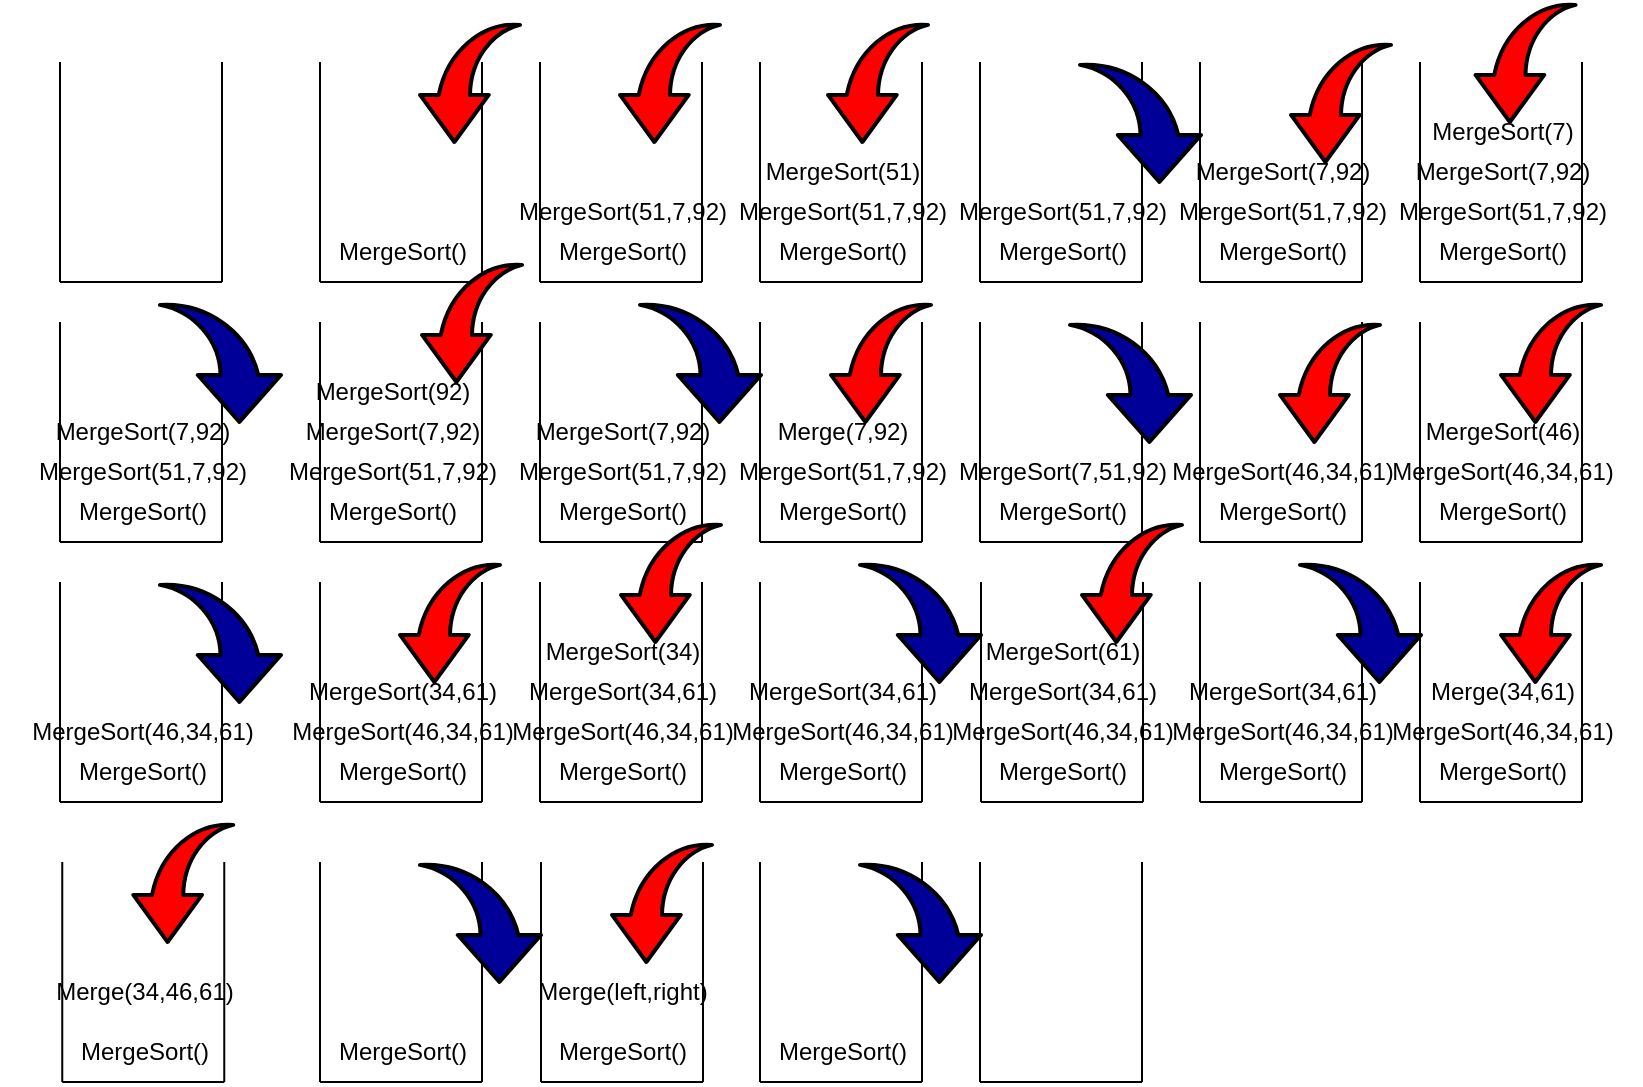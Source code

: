 <mxfile version="24.4.13" type="github">
  <diagram id="C5RBs43oDa-KdzZeNtuy" name="Page-1">
    <mxGraphModel dx="1434" dy="1943" grid="1" gridSize="10" guides="1" tooltips="1" connect="1" arrows="1" fold="1" page="1" pageScale="1" pageWidth="827" pageHeight="1169" math="0" shadow="0">
      <root>
        <mxCell id="WIyWlLk6GJQsqaUBKTNV-0" />
        <mxCell id="WIyWlLk6GJQsqaUBKTNV-1" parent="WIyWlLk6GJQsqaUBKTNV-0" />
        <mxCell id="-o-IGiSgZagX5sfLe_NG-109" value="" style="group;rotation=0;movable=1;resizable=1;rotatable=1;deletable=1;editable=1;locked=0;connectable=1;" vertex="1" connectable="0" parent="WIyWlLk6GJQsqaUBKTNV-1">
          <mxGeometry x="30" y="30" width="81" height="110" as="geometry" />
        </mxCell>
        <mxCell id="-o-IGiSgZagX5sfLe_NG-110" value="" style="endArrow=none;html=1;rounded=0;movable=1;resizable=1;rotatable=1;deletable=1;editable=1;locked=0;connectable=1;" edge="1" parent="-o-IGiSgZagX5sfLe_NG-109">
          <mxGeometry width="50" height="50" relative="1" as="geometry">
            <mxPoint y="110" as="sourcePoint" />
            <mxPoint x="81" y="110" as="targetPoint" />
          </mxGeometry>
        </mxCell>
        <mxCell id="-o-IGiSgZagX5sfLe_NG-111" value="" style="endArrow=none;html=1;rounded=0;movable=1;resizable=1;rotatable=1;deletable=1;editable=1;locked=0;connectable=1;" edge="1" parent="-o-IGiSgZagX5sfLe_NG-109">
          <mxGeometry width="50" height="50" relative="1" as="geometry">
            <mxPoint y="110" as="sourcePoint" />
            <mxPoint as="targetPoint" />
          </mxGeometry>
        </mxCell>
        <mxCell id="-o-IGiSgZagX5sfLe_NG-112" value="" style="endArrow=none;html=1;rounded=0;movable=1;resizable=1;rotatable=1;deletable=1;editable=1;locked=0;connectable=1;" edge="1" parent="-o-IGiSgZagX5sfLe_NG-109">
          <mxGeometry width="50" height="50" relative="1" as="geometry">
            <mxPoint x="81" y="110" as="sourcePoint" />
            <mxPoint x="81" as="targetPoint" />
          </mxGeometry>
        </mxCell>
        <mxCell id="-o-IGiSgZagX5sfLe_NG-114" value="" style="group;rotation=0;movable=1;resizable=1;rotatable=1;deletable=1;editable=1;locked=0;connectable=1;" vertex="1" connectable="0" parent="WIyWlLk6GJQsqaUBKTNV-1">
          <mxGeometry x="160" y="30" width="100" height="110" as="geometry" />
        </mxCell>
        <mxCell id="-o-IGiSgZagX5sfLe_NG-115" value="" style="endArrow=none;html=1;rounded=0;movable=1;resizable=1;rotatable=1;deletable=1;editable=1;locked=0;connectable=1;" edge="1" parent="-o-IGiSgZagX5sfLe_NG-114">
          <mxGeometry width="50" height="50" relative="1" as="geometry">
            <mxPoint y="110" as="sourcePoint" />
            <mxPoint x="81" y="110" as="targetPoint" />
          </mxGeometry>
        </mxCell>
        <mxCell id="-o-IGiSgZagX5sfLe_NG-116" value="" style="endArrow=none;html=1;rounded=0;movable=1;resizable=1;rotatable=1;deletable=1;editable=1;locked=0;connectable=1;" edge="1" parent="-o-IGiSgZagX5sfLe_NG-114">
          <mxGeometry width="50" height="50" relative="1" as="geometry">
            <mxPoint y="110" as="sourcePoint" />
            <mxPoint as="targetPoint" />
          </mxGeometry>
        </mxCell>
        <mxCell id="-o-IGiSgZagX5sfLe_NG-117" value="" style="endArrow=none;html=1;rounded=0;movable=1;resizable=1;rotatable=1;deletable=1;editable=1;locked=0;connectable=1;" edge="1" parent="-o-IGiSgZagX5sfLe_NG-114">
          <mxGeometry width="50" height="50" relative="1" as="geometry">
            <mxPoint x="81" y="110" as="sourcePoint" />
            <mxPoint x="81" as="targetPoint" />
          </mxGeometry>
        </mxCell>
        <mxCell id="-o-IGiSgZagX5sfLe_NG-118" value="MergeSort()" style="text;html=1;align=center;verticalAlign=middle;resizable=0;points=[];autosize=1;strokeColor=none;fillColor=none;" vertex="1" parent="-o-IGiSgZagX5sfLe_NG-114">
          <mxGeometry x="-4.5" y="80" width="90" height="30" as="geometry" />
        </mxCell>
        <mxCell id="-o-IGiSgZagX5sfLe_NG-308" value="" style="shape=mxgraph.arrows.jump-in_arrow_2;html=1;verticalLabelPosition=bottom;verticalAlign=top;strokeWidth=2;strokeColor=#000000;fillColor=#FF0000;" vertex="1" parent="-o-IGiSgZagX5sfLe_NG-114">
          <mxGeometry x="50" y="-20" width="50" height="60" as="geometry" />
        </mxCell>
        <mxCell id="-o-IGiSgZagX5sfLe_NG-119" value="" style="group;rotation=0;movable=1;resizable=1;rotatable=1;deletable=1;editable=1;locked=0;connectable=1;" vertex="1" connectable="0" parent="WIyWlLk6GJQsqaUBKTNV-1">
          <mxGeometry x="270" y="30" width="105.5" height="110" as="geometry" />
        </mxCell>
        <mxCell id="-o-IGiSgZagX5sfLe_NG-120" value="" style="endArrow=none;html=1;rounded=0;movable=1;resizable=1;rotatable=1;deletable=1;editable=1;locked=0;connectable=1;" edge="1" parent="-o-IGiSgZagX5sfLe_NG-119">
          <mxGeometry width="50" height="50" relative="1" as="geometry">
            <mxPoint y="110" as="sourcePoint" />
            <mxPoint x="81" y="110" as="targetPoint" />
          </mxGeometry>
        </mxCell>
        <mxCell id="-o-IGiSgZagX5sfLe_NG-121" value="" style="endArrow=none;html=1;rounded=0;movable=1;resizable=1;rotatable=1;deletable=1;editable=1;locked=0;connectable=1;" edge="1" parent="-o-IGiSgZagX5sfLe_NG-119">
          <mxGeometry width="50" height="50" relative="1" as="geometry">
            <mxPoint y="110" as="sourcePoint" />
            <mxPoint as="targetPoint" />
          </mxGeometry>
        </mxCell>
        <mxCell id="-o-IGiSgZagX5sfLe_NG-122" value="" style="endArrow=none;html=1;rounded=0;movable=1;resizable=1;rotatable=1;deletable=1;editable=1;locked=0;connectable=1;" edge="1" parent="-o-IGiSgZagX5sfLe_NG-119">
          <mxGeometry width="50" height="50" relative="1" as="geometry">
            <mxPoint x="81" y="110" as="sourcePoint" />
            <mxPoint x="81" as="targetPoint" />
          </mxGeometry>
        </mxCell>
        <mxCell id="-o-IGiSgZagX5sfLe_NG-123" value="MergeSort()" style="text;html=1;align=center;verticalAlign=middle;resizable=0;points=[];autosize=1;strokeColor=none;fillColor=none;" vertex="1" parent="-o-IGiSgZagX5sfLe_NG-119">
          <mxGeometry x="-4.5" y="80" width="90" height="30" as="geometry" />
        </mxCell>
        <mxCell id="-o-IGiSgZagX5sfLe_NG-124" value="MergeSort(51,7,92)" style="text;html=1;align=center;verticalAlign=middle;resizable=0;points=[];autosize=1;strokeColor=none;fillColor=none;" vertex="1" parent="-o-IGiSgZagX5sfLe_NG-119">
          <mxGeometry x="-24.5" y="60" width="130" height="30" as="geometry" />
        </mxCell>
        <mxCell id="-o-IGiSgZagX5sfLe_NG-309" value="" style="shape=mxgraph.arrows.jump-in_arrow_2;html=1;verticalLabelPosition=bottom;verticalAlign=top;strokeWidth=2;strokeColor=#000000;fillColor=#FF0000;" vertex="1" parent="-o-IGiSgZagX5sfLe_NG-119">
          <mxGeometry x="40" y="-20" width="50" height="60" as="geometry" />
        </mxCell>
        <mxCell id="-o-IGiSgZagX5sfLe_NG-126" value="" style="group;rotation=0;movable=1;resizable=1;rotatable=1;deletable=1;editable=1;locked=0;connectable=1;" vertex="1" connectable="0" parent="WIyWlLk6GJQsqaUBKTNV-1">
          <mxGeometry x="380" y="30" width="105.5" height="110" as="geometry" />
        </mxCell>
        <mxCell id="-o-IGiSgZagX5sfLe_NG-127" value="" style="endArrow=none;html=1;rounded=0;movable=1;resizable=1;rotatable=1;deletable=1;editable=1;locked=0;connectable=1;" edge="1" parent="-o-IGiSgZagX5sfLe_NG-126">
          <mxGeometry width="50" height="50" relative="1" as="geometry">
            <mxPoint y="110" as="sourcePoint" />
            <mxPoint x="81" y="110" as="targetPoint" />
          </mxGeometry>
        </mxCell>
        <mxCell id="-o-IGiSgZagX5sfLe_NG-128" value="" style="endArrow=none;html=1;rounded=0;movable=1;resizable=1;rotatable=1;deletable=1;editable=1;locked=0;connectable=1;" edge="1" parent="-o-IGiSgZagX5sfLe_NG-126">
          <mxGeometry width="50" height="50" relative="1" as="geometry">
            <mxPoint y="110" as="sourcePoint" />
            <mxPoint as="targetPoint" />
          </mxGeometry>
        </mxCell>
        <mxCell id="-o-IGiSgZagX5sfLe_NG-129" value="" style="endArrow=none;html=1;rounded=0;movable=1;resizable=1;rotatable=1;deletable=1;editable=1;locked=0;connectable=1;" edge="1" parent="-o-IGiSgZagX5sfLe_NG-126">
          <mxGeometry width="50" height="50" relative="1" as="geometry">
            <mxPoint x="81" y="110" as="sourcePoint" />
            <mxPoint x="81" as="targetPoint" />
          </mxGeometry>
        </mxCell>
        <mxCell id="-o-IGiSgZagX5sfLe_NG-130" value="MergeSort()" style="text;html=1;align=center;verticalAlign=middle;resizable=0;points=[];autosize=1;strokeColor=none;fillColor=none;" vertex="1" parent="-o-IGiSgZagX5sfLe_NG-126">
          <mxGeometry x="-4.5" y="80" width="90" height="30" as="geometry" />
        </mxCell>
        <mxCell id="-o-IGiSgZagX5sfLe_NG-131" value="MergeSort(51,7,92)" style="text;html=1;align=center;verticalAlign=middle;resizable=0;points=[];autosize=1;strokeColor=none;fillColor=none;" vertex="1" parent="-o-IGiSgZagX5sfLe_NG-126">
          <mxGeometry x="-24.5" y="60" width="130" height="30" as="geometry" />
        </mxCell>
        <mxCell id="-o-IGiSgZagX5sfLe_NG-132" value="MergeSort(51)" style="text;html=1;align=center;verticalAlign=middle;resizable=0;points=[];autosize=1;strokeColor=none;fillColor=none;" vertex="1" parent="-o-IGiSgZagX5sfLe_NG-126">
          <mxGeometry x="-9.5" y="40" width="100" height="30" as="geometry" />
        </mxCell>
        <mxCell id="-o-IGiSgZagX5sfLe_NG-310" value="" style="shape=mxgraph.arrows.jump-in_arrow_2;html=1;verticalLabelPosition=bottom;verticalAlign=top;strokeWidth=2;strokeColor=#000000;fillColor=#FF0000;" vertex="1" parent="-o-IGiSgZagX5sfLe_NG-126">
          <mxGeometry x="34" y="-20" width="50" height="60" as="geometry" />
        </mxCell>
        <mxCell id="-o-IGiSgZagX5sfLe_NG-134" value="" style="group;rotation=0;movable=1;resizable=1;rotatable=1;deletable=1;editable=1;locked=0;connectable=1;" vertex="1" connectable="0" parent="WIyWlLk6GJQsqaUBKTNV-1">
          <mxGeometry x="490" y="30" width="110.5" height="110" as="geometry" />
        </mxCell>
        <mxCell id="-o-IGiSgZagX5sfLe_NG-135" value="" style="endArrow=none;html=1;rounded=0;movable=1;resizable=1;rotatable=1;deletable=1;editable=1;locked=0;connectable=1;" edge="1" parent="-o-IGiSgZagX5sfLe_NG-134">
          <mxGeometry width="50" height="50" relative="1" as="geometry">
            <mxPoint y="110" as="sourcePoint" />
            <mxPoint x="81" y="110" as="targetPoint" />
          </mxGeometry>
        </mxCell>
        <mxCell id="-o-IGiSgZagX5sfLe_NG-136" value="" style="endArrow=none;html=1;rounded=0;movable=1;resizable=1;rotatable=1;deletable=1;editable=1;locked=0;connectable=1;" edge="1" parent="-o-IGiSgZagX5sfLe_NG-134">
          <mxGeometry width="50" height="50" relative="1" as="geometry">
            <mxPoint y="110" as="sourcePoint" />
            <mxPoint as="targetPoint" />
          </mxGeometry>
        </mxCell>
        <mxCell id="-o-IGiSgZagX5sfLe_NG-137" value="" style="endArrow=none;html=1;rounded=0;movable=1;resizable=1;rotatable=1;deletable=1;editable=1;locked=0;connectable=1;" edge="1" parent="-o-IGiSgZagX5sfLe_NG-134">
          <mxGeometry width="50" height="50" relative="1" as="geometry">
            <mxPoint x="81" y="110" as="sourcePoint" />
            <mxPoint x="81" as="targetPoint" />
          </mxGeometry>
        </mxCell>
        <mxCell id="-o-IGiSgZagX5sfLe_NG-138" value="MergeSort()" style="text;html=1;align=center;verticalAlign=middle;resizable=0;points=[];autosize=1;strokeColor=none;fillColor=none;" vertex="1" parent="-o-IGiSgZagX5sfLe_NG-134">
          <mxGeometry x="-4.5" y="80" width="90" height="30" as="geometry" />
        </mxCell>
        <mxCell id="-o-IGiSgZagX5sfLe_NG-139" value="MergeSort(51,7,92)" style="text;html=1;align=center;verticalAlign=middle;resizable=0;points=[];autosize=1;strokeColor=none;fillColor=none;" vertex="1" parent="-o-IGiSgZagX5sfLe_NG-134">
          <mxGeometry x="-24.5" y="60" width="130" height="30" as="geometry" />
        </mxCell>
        <mxCell id="-o-IGiSgZagX5sfLe_NG-306" value="" style="shape=mxgraph.arrows.jump-in_arrow_1;html=1;verticalLabelPosition=bottom;verticalAlign=top;strokeWidth=2;strokeColor=#000000;fillColor=#000099;" vertex="1" parent="-o-IGiSgZagX5sfLe_NG-134">
          <mxGeometry x="50" width="60.5" height="60" as="geometry" />
        </mxCell>
        <mxCell id="-o-IGiSgZagX5sfLe_NG-140" value="" style="group;rotation=0;movable=1;resizable=1;rotatable=1;deletable=1;editable=1;locked=0;connectable=1;" vertex="1" connectable="0" parent="WIyWlLk6GJQsqaUBKTNV-1">
          <mxGeometry x="600" y="30" width="105.5" height="110" as="geometry" />
        </mxCell>
        <mxCell id="-o-IGiSgZagX5sfLe_NG-141" value="" style="endArrow=none;html=1;rounded=0;movable=1;resizable=1;rotatable=1;deletable=1;editable=1;locked=0;connectable=1;" edge="1" parent="-o-IGiSgZagX5sfLe_NG-140">
          <mxGeometry width="50" height="50" relative="1" as="geometry">
            <mxPoint y="110" as="sourcePoint" />
            <mxPoint x="81" y="110" as="targetPoint" />
          </mxGeometry>
        </mxCell>
        <mxCell id="-o-IGiSgZagX5sfLe_NG-142" value="" style="endArrow=none;html=1;rounded=0;movable=1;resizable=1;rotatable=1;deletable=1;editable=1;locked=0;connectable=1;" edge="1" parent="-o-IGiSgZagX5sfLe_NG-140">
          <mxGeometry width="50" height="50" relative="1" as="geometry">
            <mxPoint y="110" as="sourcePoint" />
            <mxPoint as="targetPoint" />
          </mxGeometry>
        </mxCell>
        <mxCell id="-o-IGiSgZagX5sfLe_NG-143" value="" style="endArrow=none;html=1;rounded=0;movable=1;resizable=1;rotatable=1;deletable=1;editable=1;locked=0;connectable=1;" edge="1" parent="-o-IGiSgZagX5sfLe_NG-140">
          <mxGeometry width="50" height="50" relative="1" as="geometry">
            <mxPoint x="81" y="110" as="sourcePoint" />
            <mxPoint x="81" as="targetPoint" />
          </mxGeometry>
        </mxCell>
        <mxCell id="-o-IGiSgZagX5sfLe_NG-148" value="MergeSort()" style="text;html=1;align=center;verticalAlign=middle;resizable=0;points=[];autosize=1;strokeColor=none;fillColor=none;" vertex="1" parent="-o-IGiSgZagX5sfLe_NG-140">
          <mxGeometry x="-4.5" y="80" width="90" height="30" as="geometry" />
        </mxCell>
        <mxCell id="-o-IGiSgZagX5sfLe_NG-149" value="MergeSort(51,7,92)" style="text;html=1;align=center;verticalAlign=middle;resizable=0;points=[];autosize=1;strokeColor=none;fillColor=none;" vertex="1" parent="-o-IGiSgZagX5sfLe_NG-140">
          <mxGeometry x="-24.5" y="60" width="130" height="30" as="geometry" />
        </mxCell>
        <mxCell id="-o-IGiSgZagX5sfLe_NG-150" value="MergeSort(7,92)" style="text;html=1;align=center;verticalAlign=middle;resizable=0;points=[];autosize=1;strokeColor=none;fillColor=none;" vertex="1" parent="-o-IGiSgZagX5sfLe_NG-140">
          <mxGeometry x="-14.5" y="40" width="110" height="30" as="geometry" />
        </mxCell>
        <mxCell id="-o-IGiSgZagX5sfLe_NG-311" value="" style="shape=mxgraph.arrows.jump-in_arrow_2;html=1;verticalLabelPosition=bottom;verticalAlign=top;strokeWidth=2;strokeColor=#000000;fillColor=#FF0000;" vertex="1" parent="-o-IGiSgZagX5sfLe_NG-140">
          <mxGeometry x="45.5" y="-10" width="50" height="60" as="geometry" />
        </mxCell>
        <mxCell id="-o-IGiSgZagX5sfLe_NG-151" value="" style="group;rotation=0;movable=1;resizable=1;rotatable=1;deletable=1;editable=1;locked=0;connectable=1;" vertex="1" connectable="0" parent="WIyWlLk6GJQsqaUBKTNV-1">
          <mxGeometry x="710" y="30" width="105.5" height="110" as="geometry" />
        </mxCell>
        <mxCell id="-o-IGiSgZagX5sfLe_NG-152" value="" style="endArrow=none;html=1;rounded=0;movable=1;resizable=1;rotatable=1;deletable=1;editable=1;locked=0;connectable=1;" edge="1" parent="-o-IGiSgZagX5sfLe_NG-151">
          <mxGeometry width="50" height="50" relative="1" as="geometry">
            <mxPoint y="110" as="sourcePoint" />
            <mxPoint x="81" y="110" as="targetPoint" />
          </mxGeometry>
        </mxCell>
        <mxCell id="-o-IGiSgZagX5sfLe_NG-153" value="" style="endArrow=none;html=1;rounded=0;movable=1;resizable=1;rotatable=1;deletable=1;editable=1;locked=0;connectable=1;" edge="1" parent="-o-IGiSgZagX5sfLe_NG-151">
          <mxGeometry width="50" height="50" relative="1" as="geometry">
            <mxPoint y="110" as="sourcePoint" />
            <mxPoint as="targetPoint" />
          </mxGeometry>
        </mxCell>
        <mxCell id="-o-IGiSgZagX5sfLe_NG-154" value="" style="endArrow=none;html=1;rounded=0;movable=1;resizable=1;rotatable=1;deletable=1;editable=1;locked=0;connectable=1;" edge="1" parent="-o-IGiSgZagX5sfLe_NG-151">
          <mxGeometry width="50" height="50" relative="1" as="geometry">
            <mxPoint x="81" y="110" as="sourcePoint" />
            <mxPoint x="81" as="targetPoint" />
          </mxGeometry>
        </mxCell>
        <mxCell id="-o-IGiSgZagX5sfLe_NG-155" value="MergeSort()" style="text;html=1;align=center;verticalAlign=middle;resizable=0;points=[];autosize=1;strokeColor=none;fillColor=none;" vertex="1" parent="-o-IGiSgZagX5sfLe_NG-151">
          <mxGeometry x="-4.5" y="80" width="90" height="30" as="geometry" />
        </mxCell>
        <mxCell id="-o-IGiSgZagX5sfLe_NG-156" value="MergeSort(51,7,92)" style="text;html=1;align=center;verticalAlign=middle;resizable=0;points=[];autosize=1;strokeColor=none;fillColor=none;" vertex="1" parent="-o-IGiSgZagX5sfLe_NG-151">
          <mxGeometry x="-24.5" y="60" width="130" height="30" as="geometry" />
        </mxCell>
        <mxCell id="-o-IGiSgZagX5sfLe_NG-157" value="MergeSort(7,92)" style="text;html=1;align=center;verticalAlign=middle;resizable=0;points=[];autosize=1;strokeColor=none;fillColor=none;" vertex="1" parent="-o-IGiSgZagX5sfLe_NG-151">
          <mxGeometry x="-14.5" y="40" width="110" height="30" as="geometry" />
        </mxCell>
        <mxCell id="-o-IGiSgZagX5sfLe_NG-158" value="MergeSort(7)" style="text;html=1;align=center;verticalAlign=middle;resizable=0;points=[];autosize=1;strokeColor=none;fillColor=none;" vertex="1" parent="-o-IGiSgZagX5sfLe_NG-151">
          <mxGeometry x="-4.5" y="20" width="90" height="30" as="geometry" />
        </mxCell>
        <mxCell id="-o-IGiSgZagX5sfLe_NG-312" value="" style="shape=mxgraph.arrows.jump-in_arrow_2;html=1;verticalLabelPosition=bottom;verticalAlign=top;strokeWidth=2;strokeColor=#000000;fillColor=#FF0000;" vertex="1" parent="-o-IGiSgZagX5sfLe_NG-151">
          <mxGeometry x="27.75" y="-30" width="50" height="60" as="geometry" />
        </mxCell>
        <mxCell id="-o-IGiSgZagX5sfLe_NG-159" value="" style="group;rotation=0;movable=1;resizable=1;rotatable=1;deletable=1;editable=1;locked=0;connectable=1;" vertex="1" connectable="0" parent="WIyWlLk6GJQsqaUBKTNV-1">
          <mxGeometry x="30" y="160" width="110.5" height="110" as="geometry" />
        </mxCell>
        <mxCell id="-o-IGiSgZagX5sfLe_NG-160" value="" style="endArrow=none;html=1;rounded=0;movable=1;resizable=1;rotatable=1;deletable=1;editable=1;locked=0;connectable=1;" edge="1" parent="-o-IGiSgZagX5sfLe_NG-159">
          <mxGeometry width="50" height="50" relative="1" as="geometry">
            <mxPoint y="110" as="sourcePoint" />
            <mxPoint x="81" y="110" as="targetPoint" />
          </mxGeometry>
        </mxCell>
        <mxCell id="-o-IGiSgZagX5sfLe_NG-161" value="" style="endArrow=none;html=1;rounded=0;movable=1;resizable=1;rotatable=1;deletable=1;editable=1;locked=0;connectable=1;" edge="1" parent="-o-IGiSgZagX5sfLe_NG-159">
          <mxGeometry width="50" height="50" relative="1" as="geometry">
            <mxPoint y="110" as="sourcePoint" />
            <mxPoint as="targetPoint" />
          </mxGeometry>
        </mxCell>
        <mxCell id="-o-IGiSgZagX5sfLe_NG-162" value="" style="endArrow=none;html=1;rounded=0;movable=1;resizable=1;rotatable=1;deletable=1;editable=1;locked=0;connectable=1;" edge="1" parent="-o-IGiSgZagX5sfLe_NG-159">
          <mxGeometry width="50" height="50" relative="1" as="geometry">
            <mxPoint x="81" y="110" as="sourcePoint" />
            <mxPoint x="81" as="targetPoint" />
          </mxGeometry>
        </mxCell>
        <mxCell id="-o-IGiSgZagX5sfLe_NG-163" value="MergeSort()" style="text;html=1;align=center;verticalAlign=middle;resizable=0;points=[];autosize=1;strokeColor=none;fillColor=none;" vertex="1" parent="-o-IGiSgZagX5sfLe_NG-159">
          <mxGeometry x="-4.5" y="80" width="90" height="30" as="geometry" />
        </mxCell>
        <mxCell id="-o-IGiSgZagX5sfLe_NG-164" value="MergeSort(51,7,92)" style="text;html=1;align=center;verticalAlign=middle;resizable=0;points=[];autosize=1;strokeColor=none;fillColor=none;" vertex="1" parent="-o-IGiSgZagX5sfLe_NG-159">
          <mxGeometry x="-24.5" y="60" width="130" height="30" as="geometry" />
        </mxCell>
        <mxCell id="-o-IGiSgZagX5sfLe_NG-165" value="MergeSort(7,92)" style="text;html=1;align=center;verticalAlign=middle;resizable=0;points=[];autosize=1;strokeColor=none;fillColor=none;" vertex="1" parent="-o-IGiSgZagX5sfLe_NG-159">
          <mxGeometry x="-14.5" y="40" width="110" height="30" as="geometry" />
        </mxCell>
        <mxCell id="-o-IGiSgZagX5sfLe_NG-325" value="" style="shape=mxgraph.arrows.jump-in_arrow_1;html=1;verticalLabelPosition=bottom;verticalAlign=top;strokeWidth=2;strokeColor=#000000;fillColor=#000099;" vertex="1" parent="-o-IGiSgZagX5sfLe_NG-159">
          <mxGeometry x="50" y="-10" width="60.5" height="60" as="geometry" />
        </mxCell>
        <mxCell id="-o-IGiSgZagX5sfLe_NG-166" value="" style="group;rotation=0;movable=1;resizable=1;rotatable=1;deletable=1;editable=1;locked=0;connectable=1;" vertex="1" connectable="0" parent="WIyWlLk6GJQsqaUBKTNV-1">
          <mxGeometry x="160" y="160" width="101" height="110" as="geometry" />
        </mxCell>
        <mxCell id="-o-IGiSgZagX5sfLe_NG-167" value="" style="endArrow=none;html=1;rounded=0;movable=1;resizable=1;rotatable=1;deletable=1;editable=1;locked=0;connectable=1;" edge="1" parent="-o-IGiSgZagX5sfLe_NG-166">
          <mxGeometry width="50" height="50" relative="1" as="geometry">
            <mxPoint y="110" as="sourcePoint" />
            <mxPoint x="81" y="110" as="targetPoint" />
          </mxGeometry>
        </mxCell>
        <mxCell id="-o-IGiSgZagX5sfLe_NG-168" value="" style="endArrow=none;html=1;rounded=0;movable=1;resizable=1;rotatable=1;deletable=1;editable=1;locked=0;connectable=1;" edge="1" parent="-o-IGiSgZagX5sfLe_NG-166">
          <mxGeometry width="50" height="50" relative="1" as="geometry">
            <mxPoint y="110" as="sourcePoint" />
            <mxPoint as="targetPoint" />
          </mxGeometry>
        </mxCell>
        <mxCell id="-o-IGiSgZagX5sfLe_NG-169" value="" style="endArrow=none;html=1;rounded=0;movable=1;resizable=1;rotatable=1;deletable=1;editable=1;locked=0;connectable=1;" edge="1" parent="-o-IGiSgZagX5sfLe_NG-166">
          <mxGeometry width="50" height="50" relative="1" as="geometry">
            <mxPoint x="81" y="110" as="sourcePoint" />
            <mxPoint x="81" as="targetPoint" />
          </mxGeometry>
        </mxCell>
        <mxCell id="-o-IGiSgZagX5sfLe_NG-170" value="MergeSort()" style="text;html=1;align=center;verticalAlign=middle;resizable=0;points=[];autosize=1;strokeColor=none;fillColor=none;" vertex="1" parent="-o-IGiSgZagX5sfLe_NG-166">
          <mxGeometry x="-9" y="80" width="90" height="30" as="geometry" />
        </mxCell>
        <mxCell id="-o-IGiSgZagX5sfLe_NG-171" value="MergeSort(51,7,92)" style="text;html=1;align=center;verticalAlign=middle;resizable=0;points=[];autosize=1;strokeColor=none;fillColor=none;" vertex="1" parent="-o-IGiSgZagX5sfLe_NG-166">
          <mxGeometry x="-29" y="60" width="130" height="30" as="geometry" />
        </mxCell>
        <mxCell id="-o-IGiSgZagX5sfLe_NG-172" value="MergeSort(7,92)" style="text;html=1;align=center;verticalAlign=middle;resizable=0;points=[];autosize=1;strokeColor=none;fillColor=none;" vertex="1" parent="-o-IGiSgZagX5sfLe_NG-166">
          <mxGeometry x="-19" y="40" width="110" height="30" as="geometry" />
        </mxCell>
        <mxCell id="-o-IGiSgZagX5sfLe_NG-173" value="MergeSort(92)" style="text;html=1;align=center;verticalAlign=middle;resizable=0;points=[];autosize=1;strokeColor=none;fillColor=none;" vertex="1" parent="-o-IGiSgZagX5sfLe_NG-166">
          <mxGeometry x="-14" y="20" width="100" height="30" as="geometry" />
        </mxCell>
        <mxCell id="-o-IGiSgZagX5sfLe_NG-314" value="" style="shape=mxgraph.arrows.jump-in_arrow_2;html=1;verticalLabelPosition=bottom;verticalAlign=top;strokeWidth=2;strokeColor=#000000;fillColor=#FF0000;" vertex="1" parent="-o-IGiSgZagX5sfLe_NG-166">
          <mxGeometry x="51" y="-30" width="50" height="60" as="geometry" />
        </mxCell>
        <mxCell id="-o-IGiSgZagX5sfLe_NG-174" value="" style="group;rotation=0;movable=1;resizable=1;rotatable=1;deletable=1;editable=1;locked=0;connectable=1;" vertex="1" connectable="0" parent="WIyWlLk6GJQsqaUBKTNV-1">
          <mxGeometry x="270" y="160" width="110.5" height="110" as="geometry" />
        </mxCell>
        <mxCell id="-o-IGiSgZagX5sfLe_NG-175" value="" style="endArrow=none;html=1;rounded=0;movable=1;resizable=1;rotatable=1;deletable=1;editable=1;locked=0;connectable=1;" edge="1" parent="-o-IGiSgZagX5sfLe_NG-174">
          <mxGeometry width="50" height="50" relative="1" as="geometry">
            <mxPoint y="110" as="sourcePoint" />
            <mxPoint x="81" y="110" as="targetPoint" />
          </mxGeometry>
        </mxCell>
        <mxCell id="-o-IGiSgZagX5sfLe_NG-176" value="" style="endArrow=none;html=1;rounded=0;movable=1;resizable=1;rotatable=1;deletable=1;editable=1;locked=0;connectable=1;" edge="1" parent="-o-IGiSgZagX5sfLe_NG-174">
          <mxGeometry width="50" height="50" relative="1" as="geometry">
            <mxPoint y="110" as="sourcePoint" />
            <mxPoint as="targetPoint" />
          </mxGeometry>
        </mxCell>
        <mxCell id="-o-IGiSgZagX5sfLe_NG-177" value="" style="endArrow=none;html=1;rounded=0;movable=1;resizable=1;rotatable=1;deletable=1;editable=1;locked=0;connectable=1;" edge="1" parent="-o-IGiSgZagX5sfLe_NG-174">
          <mxGeometry width="50" height="50" relative="1" as="geometry">
            <mxPoint x="81" y="110" as="sourcePoint" />
            <mxPoint x="81" as="targetPoint" />
          </mxGeometry>
        </mxCell>
        <mxCell id="-o-IGiSgZagX5sfLe_NG-178" value="MergeSort()" style="text;html=1;align=center;verticalAlign=middle;resizable=0;points=[];autosize=1;strokeColor=none;fillColor=none;" vertex="1" parent="-o-IGiSgZagX5sfLe_NG-174">
          <mxGeometry x="-4.5" y="80" width="90" height="30" as="geometry" />
        </mxCell>
        <mxCell id="-o-IGiSgZagX5sfLe_NG-179" value="MergeSort(51,7,92)" style="text;html=1;align=center;verticalAlign=middle;resizable=0;points=[];autosize=1;strokeColor=none;fillColor=none;" vertex="1" parent="-o-IGiSgZagX5sfLe_NG-174">
          <mxGeometry x="-24.5" y="60" width="130" height="30" as="geometry" />
        </mxCell>
        <mxCell id="-o-IGiSgZagX5sfLe_NG-180" value="MergeSort(7,92)" style="text;html=1;align=center;verticalAlign=middle;resizable=0;points=[];autosize=1;strokeColor=none;fillColor=none;" vertex="1" parent="-o-IGiSgZagX5sfLe_NG-174">
          <mxGeometry x="-14.5" y="40" width="110" height="30" as="geometry" />
        </mxCell>
        <mxCell id="-o-IGiSgZagX5sfLe_NG-315" value="" style="shape=mxgraph.arrows.jump-in_arrow_1;html=1;verticalLabelPosition=bottom;verticalAlign=top;strokeWidth=2;strokeColor=#000000;fillColor=#000099;" vertex="1" parent="-o-IGiSgZagX5sfLe_NG-174">
          <mxGeometry x="50" y="-10" width="60.5" height="60" as="geometry" />
        </mxCell>
        <mxCell id="-o-IGiSgZagX5sfLe_NG-192" value="" style="group;rotation=0;movable=1;resizable=1;rotatable=1;deletable=1;editable=1;locked=0;connectable=1;" vertex="1" connectable="0" parent="WIyWlLk6GJQsqaUBKTNV-1">
          <mxGeometry x="380" y="160" width="105.5" height="110" as="geometry" />
        </mxCell>
        <mxCell id="-o-IGiSgZagX5sfLe_NG-193" value="" style="endArrow=none;html=1;rounded=0;movable=1;resizable=1;rotatable=1;deletable=1;editable=1;locked=0;connectable=1;" edge="1" parent="-o-IGiSgZagX5sfLe_NG-192">
          <mxGeometry width="50" height="50" relative="1" as="geometry">
            <mxPoint y="110" as="sourcePoint" />
            <mxPoint x="81" y="110" as="targetPoint" />
          </mxGeometry>
        </mxCell>
        <mxCell id="-o-IGiSgZagX5sfLe_NG-194" value="" style="endArrow=none;html=1;rounded=0;movable=1;resizable=1;rotatable=1;deletable=1;editable=1;locked=0;connectable=1;" edge="1" parent="-o-IGiSgZagX5sfLe_NG-192">
          <mxGeometry width="50" height="50" relative="1" as="geometry">
            <mxPoint y="110" as="sourcePoint" />
            <mxPoint as="targetPoint" />
          </mxGeometry>
        </mxCell>
        <mxCell id="-o-IGiSgZagX5sfLe_NG-195" value="" style="endArrow=none;html=1;rounded=0;movable=1;resizable=1;rotatable=1;deletable=1;editable=1;locked=0;connectable=1;" edge="1" parent="-o-IGiSgZagX5sfLe_NG-192">
          <mxGeometry width="50" height="50" relative="1" as="geometry">
            <mxPoint x="81" y="110" as="sourcePoint" />
            <mxPoint x="81" as="targetPoint" />
          </mxGeometry>
        </mxCell>
        <mxCell id="-o-IGiSgZagX5sfLe_NG-196" value="MergeSort()" style="text;html=1;align=center;verticalAlign=middle;resizable=0;points=[];autosize=1;strokeColor=none;fillColor=none;" vertex="1" parent="-o-IGiSgZagX5sfLe_NG-192">
          <mxGeometry x="-4.5" y="80" width="90" height="30" as="geometry" />
        </mxCell>
        <mxCell id="-o-IGiSgZagX5sfLe_NG-197" value="MergeSort(51,7,92)" style="text;html=1;align=center;verticalAlign=middle;resizable=0;points=[];autosize=1;strokeColor=none;fillColor=none;" vertex="1" parent="-o-IGiSgZagX5sfLe_NG-192">
          <mxGeometry x="-24.5" y="60" width="130" height="30" as="geometry" />
        </mxCell>
        <mxCell id="-o-IGiSgZagX5sfLe_NG-198" value="Merge(7,92)" style="text;html=1;align=center;verticalAlign=middle;resizable=0;points=[];autosize=1;strokeColor=none;fillColor=none;" vertex="1" parent="-o-IGiSgZagX5sfLe_NG-192">
          <mxGeometry x="-4.5" y="40" width="90" height="30" as="geometry" />
        </mxCell>
        <mxCell id="-o-IGiSgZagX5sfLe_NG-316" value="" style="shape=mxgraph.arrows.jump-in_arrow_2;html=1;verticalLabelPosition=bottom;verticalAlign=top;strokeWidth=2;strokeColor=#000000;fillColor=#FF0000;" vertex="1" parent="-o-IGiSgZagX5sfLe_NG-192">
          <mxGeometry x="35.5" y="-10" width="50" height="60" as="geometry" />
        </mxCell>
        <mxCell id="-o-IGiSgZagX5sfLe_NG-200" value="" style="group;rotation=0;movable=1;resizable=1;rotatable=1;deletable=1;editable=1;locked=0;connectable=1;" vertex="1" connectable="0" parent="WIyWlLk6GJQsqaUBKTNV-1">
          <mxGeometry x="490" y="160" width="105.5" height="110" as="geometry" />
        </mxCell>
        <mxCell id="-o-IGiSgZagX5sfLe_NG-201" value="" style="endArrow=none;html=1;rounded=0;movable=1;resizable=1;rotatable=1;deletable=1;editable=1;locked=0;connectable=1;" edge="1" parent="-o-IGiSgZagX5sfLe_NG-200">
          <mxGeometry width="50" height="50" relative="1" as="geometry">
            <mxPoint y="110" as="sourcePoint" />
            <mxPoint x="81" y="110" as="targetPoint" />
          </mxGeometry>
        </mxCell>
        <mxCell id="-o-IGiSgZagX5sfLe_NG-202" value="" style="endArrow=none;html=1;rounded=0;movable=1;resizable=1;rotatable=1;deletable=1;editable=1;locked=0;connectable=1;" edge="1" parent="-o-IGiSgZagX5sfLe_NG-200">
          <mxGeometry width="50" height="50" relative="1" as="geometry">
            <mxPoint y="110" as="sourcePoint" />
            <mxPoint as="targetPoint" />
          </mxGeometry>
        </mxCell>
        <mxCell id="-o-IGiSgZagX5sfLe_NG-203" value="" style="endArrow=none;html=1;rounded=0;movable=1;resizable=1;rotatable=1;deletable=1;editable=1;locked=0;connectable=1;" edge="1" parent="-o-IGiSgZagX5sfLe_NG-200">
          <mxGeometry width="50" height="50" relative="1" as="geometry">
            <mxPoint x="81" y="110" as="sourcePoint" />
            <mxPoint x="81" as="targetPoint" />
          </mxGeometry>
        </mxCell>
        <mxCell id="-o-IGiSgZagX5sfLe_NG-204" value="MergeSort()" style="text;html=1;align=center;verticalAlign=middle;resizable=0;points=[];autosize=1;strokeColor=none;fillColor=none;" vertex="1" parent="-o-IGiSgZagX5sfLe_NG-200">
          <mxGeometry x="-4.5" y="80" width="90" height="30" as="geometry" />
        </mxCell>
        <mxCell id="-o-IGiSgZagX5sfLe_NG-205" value="MergeSort(7,51,92)" style="text;html=1;align=center;verticalAlign=middle;resizable=0;points=[];autosize=1;strokeColor=none;fillColor=none;" vertex="1" parent="-o-IGiSgZagX5sfLe_NG-200">
          <mxGeometry x="-24.5" y="60" width="130" height="30" as="geometry" />
        </mxCell>
        <mxCell id="-o-IGiSgZagX5sfLe_NG-317" value="" style="shape=mxgraph.arrows.jump-in_arrow_1;html=1;verticalLabelPosition=bottom;verticalAlign=top;strokeWidth=2;strokeColor=#000000;fillColor=#000099;" vertex="1" parent="-o-IGiSgZagX5sfLe_NG-200">
          <mxGeometry x="45" width="60.5" height="60" as="geometry" />
        </mxCell>
        <mxCell id="-o-IGiSgZagX5sfLe_NG-206" value="" style="group;rotation=0;movable=1;resizable=1;rotatable=1;deletable=1;editable=1;locked=0;connectable=1;" vertex="1" connectable="0" parent="WIyWlLk6GJQsqaUBKTNV-1">
          <mxGeometry x="600" y="160" width="110.5" height="110" as="geometry" />
        </mxCell>
        <mxCell id="-o-IGiSgZagX5sfLe_NG-207" value="" style="endArrow=none;html=1;rounded=0;movable=1;resizable=1;rotatable=1;deletable=1;editable=1;locked=0;connectable=1;" edge="1" parent="-o-IGiSgZagX5sfLe_NG-206">
          <mxGeometry width="50" height="50" relative="1" as="geometry">
            <mxPoint y="110" as="sourcePoint" />
            <mxPoint x="81" y="110" as="targetPoint" />
          </mxGeometry>
        </mxCell>
        <mxCell id="-o-IGiSgZagX5sfLe_NG-208" value="" style="endArrow=none;html=1;rounded=0;movable=1;resizable=1;rotatable=1;deletable=1;editable=1;locked=0;connectable=1;" edge="1" parent="-o-IGiSgZagX5sfLe_NG-206">
          <mxGeometry width="50" height="50" relative="1" as="geometry">
            <mxPoint y="110" as="sourcePoint" />
            <mxPoint as="targetPoint" />
          </mxGeometry>
        </mxCell>
        <mxCell id="-o-IGiSgZagX5sfLe_NG-209" value="" style="endArrow=none;html=1;rounded=0;movable=1;resizable=1;rotatable=1;deletable=1;editable=1;locked=0;connectable=1;" edge="1" parent="-o-IGiSgZagX5sfLe_NG-206">
          <mxGeometry width="50" height="50" relative="1" as="geometry">
            <mxPoint x="81" y="110" as="sourcePoint" />
            <mxPoint x="81" as="targetPoint" />
          </mxGeometry>
        </mxCell>
        <mxCell id="-o-IGiSgZagX5sfLe_NG-210" value="MergeSort()" style="text;html=1;align=center;verticalAlign=middle;resizable=0;points=[];autosize=1;strokeColor=none;fillColor=none;" vertex="1" parent="-o-IGiSgZagX5sfLe_NG-206">
          <mxGeometry x="-4.5" y="80" width="90" height="30" as="geometry" />
        </mxCell>
        <mxCell id="-o-IGiSgZagX5sfLe_NG-211" value="MergeSort(46,34,61)" style="text;html=1;align=center;verticalAlign=middle;resizable=0;points=[];autosize=1;strokeColor=none;fillColor=none;" vertex="1" parent="-o-IGiSgZagX5sfLe_NG-206">
          <mxGeometry x="-29.5" y="60" width="140" height="30" as="geometry" />
        </mxCell>
        <mxCell id="-o-IGiSgZagX5sfLe_NG-318" value="" style="shape=mxgraph.arrows.jump-in_arrow_2;html=1;verticalLabelPosition=bottom;verticalAlign=top;strokeWidth=2;strokeColor=#000000;fillColor=#FF0000;" vertex="1" parent="-o-IGiSgZagX5sfLe_NG-206">
          <mxGeometry x="40" width="50" height="60" as="geometry" />
        </mxCell>
        <mxCell id="-o-IGiSgZagX5sfLe_NG-212" value="" style="group;rotation=0;movable=1;resizable=1;rotatable=1;deletable=1;editable=1;locked=0;connectable=1;" vertex="1" connectable="0" parent="WIyWlLk6GJQsqaUBKTNV-1">
          <mxGeometry x="710" y="160" width="110.5" height="110" as="geometry" />
        </mxCell>
        <mxCell id="-o-IGiSgZagX5sfLe_NG-213" value="" style="endArrow=none;html=1;rounded=0;movable=1;resizable=1;rotatable=1;deletable=1;editable=1;locked=0;connectable=1;" edge="1" parent="-o-IGiSgZagX5sfLe_NG-212">
          <mxGeometry width="50" height="50" relative="1" as="geometry">
            <mxPoint y="110" as="sourcePoint" />
            <mxPoint x="81" y="110" as="targetPoint" />
          </mxGeometry>
        </mxCell>
        <mxCell id="-o-IGiSgZagX5sfLe_NG-214" value="" style="endArrow=none;html=1;rounded=0;movable=1;resizable=1;rotatable=1;deletable=1;editable=1;locked=0;connectable=1;" edge="1" parent="-o-IGiSgZagX5sfLe_NG-212">
          <mxGeometry width="50" height="50" relative="1" as="geometry">
            <mxPoint y="110" as="sourcePoint" />
            <mxPoint as="targetPoint" />
          </mxGeometry>
        </mxCell>
        <mxCell id="-o-IGiSgZagX5sfLe_NG-215" value="" style="endArrow=none;html=1;rounded=0;movable=1;resizable=1;rotatable=1;deletable=1;editable=1;locked=0;connectable=1;" edge="1" parent="-o-IGiSgZagX5sfLe_NG-212">
          <mxGeometry width="50" height="50" relative="1" as="geometry">
            <mxPoint x="81" y="110" as="sourcePoint" />
            <mxPoint x="81" as="targetPoint" />
          </mxGeometry>
        </mxCell>
        <mxCell id="-o-IGiSgZagX5sfLe_NG-216" value="MergeSort()" style="text;html=1;align=center;verticalAlign=middle;resizable=0;points=[];autosize=1;strokeColor=none;fillColor=none;" vertex="1" parent="-o-IGiSgZagX5sfLe_NG-212">
          <mxGeometry x="-4.5" y="80" width="90" height="30" as="geometry" />
        </mxCell>
        <mxCell id="-o-IGiSgZagX5sfLe_NG-217" value="MergeSort(46,34,61)" style="text;html=1;align=center;verticalAlign=middle;resizable=0;points=[];autosize=1;strokeColor=none;fillColor=none;" vertex="1" parent="-o-IGiSgZagX5sfLe_NG-212">
          <mxGeometry x="-29.5" y="60" width="140" height="30" as="geometry" />
        </mxCell>
        <mxCell id="-o-IGiSgZagX5sfLe_NG-218" value="MergeSort(46)" style="text;html=1;align=center;verticalAlign=middle;resizable=0;points=[];autosize=1;strokeColor=none;fillColor=none;" vertex="1" parent="-o-IGiSgZagX5sfLe_NG-212">
          <mxGeometry x="-9.5" y="40" width="100" height="30" as="geometry" />
        </mxCell>
        <mxCell id="-o-IGiSgZagX5sfLe_NG-307" value="" style="shape=mxgraph.arrows.jump-in_arrow_2;html=1;verticalLabelPosition=bottom;verticalAlign=top;strokeWidth=2;strokeColor=#000000;fillColor=#FF0000;" vertex="1" parent="-o-IGiSgZagX5sfLe_NG-212">
          <mxGeometry x="40.5" y="-10" width="50" height="60" as="geometry" />
        </mxCell>
        <mxCell id="-o-IGiSgZagX5sfLe_NG-219" value="" style="group;rotation=0;movable=1;resizable=1;rotatable=1;deletable=1;editable=1;locked=0;connectable=1;" vertex="1" connectable="0" parent="WIyWlLk6GJQsqaUBKTNV-1">
          <mxGeometry x="30" y="290" width="110.5" height="110" as="geometry" />
        </mxCell>
        <mxCell id="-o-IGiSgZagX5sfLe_NG-220" value="" style="endArrow=none;html=1;rounded=0;movable=1;resizable=1;rotatable=1;deletable=1;editable=1;locked=0;connectable=1;" edge="1" parent="-o-IGiSgZagX5sfLe_NG-219">
          <mxGeometry width="50" height="50" relative="1" as="geometry">
            <mxPoint y="110" as="sourcePoint" />
            <mxPoint x="81" y="110" as="targetPoint" />
          </mxGeometry>
        </mxCell>
        <mxCell id="-o-IGiSgZagX5sfLe_NG-221" value="" style="endArrow=none;html=1;rounded=0;movable=1;resizable=1;rotatable=1;deletable=1;editable=1;locked=0;connectable=1;" edge="1" parent="-o-IGiSgZagX5sfLe_NG-219">
          <mxGeometry width="50" height="50" relative="1" as="geometry">
            <mxPoint y="110" as="sourcePoint" />
            <mxPoint as="targetPoint" />
          </mxGeometry>
        </mxCell>
        <mxCell id="-o-IGiSgZagX5sfLe_NG-222" value="" style="endArrow=none;html=1;rounded=0;movable=1;resizable=1;rotatable=1;deletable=1;editable=1;locked=0;connectable=1;" edge="1" parent="-o-IGiSgZagX5sfLe_NG-219">
          <mxGeometry width="50" height="50" relative="1" as="geometry">
            <mxPoint x="81" y="110" as="sourcePoint" />
            <mxPoint x="81" as="targetPoint" />
          </mxGeometry>
        </mxCell>
        <mxCell id="-o-IGiSgZagX5sfLe_NG-223" value="MergeSort()" style="text;html=1;align=center;verticalAlign=middle;resizable=0;points=[];autosize=1;strokeColor=none;fillColor=none;" vertex="1" parent="-o-IGiSgZagX5sfLe_NG-219">
          <mxGeometry x="-4.5" y="80" width="90" height="30" as="geometry" />
        </mxCell>
        <mxCell id="-o-IGiSgZagX5sfLe_NG-224" value="MergeSort(46,34,61)" style="text;html=1;align=center;verticalAlign=middle;resizable=0;points=[];autosize=1;strokeColor=none;fillColor=none;" vertex="1" parent="-o-IGiSgZagX5sfLe_NG-219">
          <mxGeometry x="-29.5" y="60" width="140" height="30" as="geometry" />
        </mxCell>
        <mxCell id="-o-IGiSgZagX5sfLe_NG-320" value="" style="shape=mxgraph.arrows.jump-in_arrow_1;html=1;verticalLabelPosition=bottom;verticalAlign=top;strokeWidth=2;strokeColor=#000000;fillColor=#000099;" vertex="1" parent="-o-IGiSgZagX5sfLe_NG-219">
          <mxGeometry x="50" width="60.5" height="60" as="geometry" />
        </mxCell>
        <mxCell id="-o-IGiSgZagX5sfLe_NG-225" value="" style="group;rotation=0;movable=1;resizable=1;rotatable=1;deletable=1;editable=1;locked=0;connectable=1;" vertex="1" connectable="0" parent="WIyWlLk6GJQsqaUBKTNV-1">
          <mxGeometry x="160" y="290" width="110.5" height="110" as="geometry" />
        </mxCell>
        <mxCell id="-o-IGiSgZagX5sfLe_NG-226" value="" style="endArrow=none;html=1;rounded=0;movable=1;resizable=1;rotatable=1;deletable=1;editable=1;locked=0;connectable=1;" edge="1" parent="-o-IGiSgZagX5sfLe_NG-225">
          <mxGeometry width="50" height="50" relative="1" as="geometry">
            <mxPoint y="110" as="sourcePoint" />
            <mxPoint x="81" y="110" as="targetPoint" />
          </mxGeometry>
        </mxCell>
        <mxCell id="-o-IGiSgZagX5sfLe_NG-227" value="" style="endArrow=none;html=1;rounded=0;movable=1;resizable=1;rotatable=1;deletable=1;editable=1;locked=0;connectable=1;" edge="1" parent="-o-IGiSgZagX5sfLe_NG-225">
          <mxGeometry width="50" height="50" relative="1" as="geometry">
            <mxPoint y="110" as="sourcePoint" />
            <mxPoint as="targetPoint" />
          </mxGeometry>
        </mxCell>
        <mxCell id="-o-IGiSgZagX5sfLe_NG-228" value="" style="endArrow=none;html=1;rounded=0;movable=1;resizable=1;rotatable=1;deletable=1;editable=1;locked=0;connectable=1;" edge="1" parent="-o-IGiSgZagX5sfLe_NG-225">
          <mxGeometry width="50" height="50" relative="1" as="geometry">
            <mxPoint x="81" y="110" as="sourcePoint" />
            <mxPoint x="81" as="targetPoint" />
          </mxGeometry>
        </mxCell>
        <mxCell id="-o-IGiSgZagX5sfLe_NG-229" value="MergeSort()" style="text;html=1;align=center;verticalAlign=middle;resizable=0;points=[];autosize=1;strokeColor=none;fillColor=none;" vertex="1" parent="-o-IGiSgZagX5sfLe_NG-225">
          <mxGeometry x="-4.5" y="80" width="90" height="30" as="geometry" />
        </mxCell>
        <mxCell id="-o-IGiSgZagX5sfLe_NG-230" value="MergeSort(46,34,61)" style="text;html=1;align=center;verticalAlign=middle;resizable=0;points=[];autosize=1;strokeColor=none;fillColor=none;" vertex="1" parent="-o-IGiSgZagX5sfLe_NG-225">
          <mxGeometry x="-29.5" y="60" width="140" height="30" as="geometry" />
        </mxCell>
        <mxCell id="-o-IGiSgZagX5sfLe_NG-231" value="MergeSort(34,61)" style="text;html=1;align=center;verticalAlign=middle;resizable=0;points=[];autosize=1;strokeColor=none;fillColor=none;" vertex="1" parent="-o-IGiSgZagX5sfLe_NG-225">
          <mxGeometry x="-19.5" y="40" width="120" height="30" as="geometry" />
        </mxCell>
        <mxCell id="-o-IGiSgZagX5sfLe_NG-321" value="" style="shape=mxgraph.arrows.jump-in_arrow_2;html=1;verticalLabelPosition=bottom;verticalAlign=top;strokeWidth=2;strokeColor=#000000;fillColor=#FF0000;" vertex="1" parent="-o-IGiSgZagX5sfLe_NG-225">
          <mxGeometry x="40" y="-10" width="50" height="60" as="geometry" />
        </mxCell>
        <mxCell id="-o-IGiSgZagX5sfLe_NG-232" value="" style="group;rotation=0;movable=1;resizable=1;rotatable=1;deletable=1;editable=1;locked=0;connectable=1;" vertex="1" connectable="0" parent="WIyWlLk6GJQsqaUBKTNV-1">
          <mxGeometry x="270" y="290" width="110.5" height="110" as="geometry" />
        </mxCell>
        <mxCell id="-o-IGiSgZagX5sfLe_NG-233" value="" style="endArrow=none;html=1;rounded=0;movable=1;resizable=1;rotatable=1;deletable=1;editable=1;locked=0;connectable=1;" edge="1" parent="-o-IGiSgZagX5sfLe_NG-232">
          <mxGeometry width="50" height="50" relative="1" as="geometry">
            <mxPoint y="110" as="sourcePoint" />
            <mxPoint x="81" y="110" as="targetPoint" />
          </mxGeometry>
        </mxCell>
        <mxCell id="-o-IGiSgZagX5sfLe_NG-234" value="" style="endArrow=none;html=1;rounded=0;movable=1;resizable=1;rotatable=1;deletable=1;editable=1;locked=0;connectable=1;" edge="1" parent="-o-IGiSgZagX5sfLe_NG-232">
          <mxGeometry width="50" height="50" relative="1" as="geometry">
            <mxPoint y="110" as="sourcePoint" />
            <mxPoint as="targetPoint" />
          </mxGeometry>
        </mxCell>
        <mxCell id="-o-IGiSgZagX5sfLe_NG-235" value="" style="endArrow=none;html=1;rounded=0;movable=1;resizable=1;rotatable=1;deletable=1;editable=1;locked=0;connectable=1;" edge="1" parent="-o-IGiSgZagX5sfLe_NG-232">
          <mxGeometry width="50" height="50" relative="1" as="geometry">
            <mxPoint x="81" y="110" as="sourcePoint" />
            <mxPoint x="81" as="targetPoint" />
          </mxGeometry>
        </mxCell>
        <mxCell id="-o-IGiSgZagX5sfLe_NG-236" value="MergeSort()" style="text;html=1;align=center;verticalAlign=middle;resizable=0;points=[];autosize=1;strokeColor=none;fillColor=none;" vertex="1" parent="-o-IGiSgZagX5sfLe_NG-232">
          <mxGeometry x="-4.5" y="80" width="90" height="30" as="geometry" />
        </mxCell>
        <mxCell id="-o-IGiSgZagX5sfLe_NG-237" value="MergeSort(46,34,61)" style="text;html=1;align=center;verticalAlign=middle;resizable=0;points=[];autosize=1;strokeColor=none;fillColor=none;" vertex="1" parent="-o-IGiSgZagX5sfLe_NG-232">
          <mxGeometry x="-29.5" y="60" width="140" height="30" as="geometry" />
        </mxCell>
        <mxCell id="-o-IGiSgZagX5sfLe_NG-238" value="MergeSort(34,61)" style="text;html=1;align=center;verticalAlign=middle;resizable=0;points=[];autosize=1;strokeColor=none;fillColor=none;" vertex="1" parent="-o-IGiSgZagX5sfLe_NG-232">
          <mxGeometry x="-19.5" y="40" width="120" height="30" as="geometry" />
        </mxCell>
        <mxCell id="-o-IGiSgZagX5sfLe_NG-239" value="MergeSort(34)" style="text;html=1;align=center;verticalAlign=middle;resizable=0;points=[];autosize=1;strokeColor=none;fillColor=none;" vertex="1" parent="-o-IGiSgZagX5sfLe_NG-232">
          <mxGeometry x="-9.5" y="20" width="100" height="30" as="geometry" />
        </mxCell>
        <mxCell id="-o-IGiSgZagX5sfLe_NG-322" value="" style="shape=mxgraph.arrows.jump-in_arrow_2;html=1;verticalLabelPosition=bottom;verticalAlign=top;strokeWidth=2;strokeColor=#000000;fillColor=#FF0000;" vertex="1" parent="-o-IGiSgZagX5sfLe_NG-232">
          <mxGeometry x="40.5" y="-30" width="50" height="60" as="geometry" />
        </mxCell>
        <mxCell id="-o-IGiSgZagX5sfLe_NG-248" value="" style="group;rotation=0;movable=1;resizable=1;rotatable=1;deletable=1;editable=1;locked=0;connectable=1;" vertex="1" connectable="0" parent="WIyWlLk6GJQsqaUBKTNV-1">
          <mxGeometry x="380" y="290" width="221" height="110" as="geometry" />
        </mxCell>
        <mxCell id="-o-IGiSgZagX5sfLe_NG-249" value="" style="endArrow=none;html=1;rounded=0;movable=1;resizable=1;rotatable=1;deletable=1;editable=1;locked=0;connectable=1;" edge="1" parent="-o-IGiSgZagX5sfLe_NG-248">
          <mxGeometry width="50" height="50" relative="1" as="geometry">
            <mxPoint y="110" as="sourcePoint" />
            <mxPoint x="81" y="110" as="targetPoint" />
          </mxGeometry>
        </mxCell>
        <mxCell id="-o-IGiSgZagX5sfLe_NG-250" value="" style="endArrow=none;html=1;rounded=0;movable=1;resizable=1;rotatable=1;deletable=1;editable=1;locked=0;connectable=1;" edge="1" parent="-o-IGiSgZagX5sfLe_NG-248">
          <mxGeometry width="50" height="50" relative="1" as="geometry">
            <mxPoint y="110" as="sourcePoint" />
            <mxPoint as="targetPoint" />
          </mxGeometry>
        </mxCell>
        <mxCell id="-o-IGiSgZagX5sfLe_NG-251" value="" style="endArrow=none;html=1;rounded=0;movable=1;resizable=1;rotatable=1;deletable=1;editable=1;locked=0;connectable=1;" edge="1" parent="-o-IGiSgZagX5sfLe_NG-248">
          <mxGeometry width="50" height="50" relative="1" as="geometry">
            <mxPoint x="81" y="110" as="sourcePoint" />
            <mxPoint x="81" as="targetPoint" />
          </mxGeometry>
        </mxCell>
        <mxCell id="-o-IGiSgZagX5sfLe_NG-252" value="MergeSort()" style="text;html=1;align=center;verticalAlign=middle;resizable=0;points=[];autosize=1;strokeColor=none;fillColor=none;" vertex="1" parent="-o-IGiSgZagX5sfLe_NG-248">
          <mxGeometry x="-4.5" y="80" width="90" height="30" as="geometry" />
        </mxCell>
        <mxCell id="-o-IGiSgZagX5sfLe_NG-253" value="MergeSort(46,34,61)" style="text;html=1;align=center;verticalAlign=middle;resizable=0;points=[];autosize=1;strokeColor=none;fillColor=none;" vertex="1" parent="-o-IGiSgZagX5sfLe_NG-248">
          <mxGeometry x="-29.5" y="60" width="140" height="30" as="geometry" />
        </mxCell>
        <mxCell id="-o-IGiSgZagX5sfLe_NG-254" value="MergeSort(34,61)" style="text;html=1;align=center;verticalAlign=middle;resizable=0;points=[];autosize=1;strokeColor=none;fillColor=none;" vertex="1" parent="-o-IGiSgZagX5sfLe_NG-248">
          <mxGeometry x="-19.5" y="40" width="120" height="30" as="geometry" />
        </mxCell>
        <mxCell id="-o-IGiSgZagX5sfLe_NG-323" value="" style="shape=mxgraph.arrows.jump-in_arrow_1;html=1;verticalLabelPosition=bottom;verticalAlign=top;strokeWidth=2;strokeColor=#000000;fillColor=#000099;" vertex="1" parent="-o-IGiSgZagX5sfLe_NG-248">
          <mxGeometry x="50" y="-10" width="60.5" height="60" as="geometry" />
        </mxCell>
        <mxCell id="-o-IGiSgZagX5sfLe_NG-255" value="" style="group;rotation=0;movable=1;resizable=1;rotatable=1;deletable=1;editable=1;locked=0;connectable=1;" vertex="1" connectable="0" parent="-o-IGiSgZagX5sfLe_NG-248">
          <mxGeometry x="110.5" width="110.5" height="110" as="geometry" />
        </mxCell>
        <mxCell id="-o-IGiSgZagX5sfLe_NG-256" value="" style="endArrow=none;html=1;rounded=0;movable=1;resizable=1;rotatable=1;deletable=1;editable=1;locked=0;connectable=1;" edge="1" parent="-o-IGiSgZagX5sfLe_NG-255">
          <mxGeometry width="50" height="50" relative="1" as="geometry">
            <mxPoint y="110" as="sourcePoint" />
            <mxPoint x="81" y="110" as="targetPoint" />
          </mxGeometry>
        </mxCell>
        <mxCell id="-o-IGiSgZagX5sfLe_NG-257" value="" style="endArrow=none;html=1;rounded=0;movable=1;resizable=1;rotatable=1;deletable=1;editable=1;locked=0;connectable=1;" edge="1" parent="-o-IGiSgZagX5sfLe_NG-255">
          <mxGeometry width="50" height="50" relative="1" as="geometry">
            <mxPoint y="110" as="sourcePoint" />
            <mxPoint as="targetPoint" />
          </mxGeometry>
        </mxCell>
        <mxCell id="-o-IGiSgZagX5sfLe_NG-258" value="" style="endArrow=none;html=1;rounded=0;movable=1;resizable=1;rotatable=1;deletable=1;editable=1;locked=0;connectable=1;" edge="1" parent="-o-IGiSgZagX5sfLe_NG-255">
          <mxGeometry width="50" height="50" relative="1" as="geometry">
            <mxPoint x="81" y="110" as="sourcePoint" />
            <mxPoint x="81" as="targetPoint" />
          </mxGeometry>
        </mxCell>
        <mxCell id="-o-IGiSgZagX5sfLe_NG-259" value="MergeSort()" style="text;html=1;align=center;verticalAlign=middle;resizable=0;points=[];autosize=1;strokeColor=none;fillColor=none;" vertex="1" parent="-o-IGiSgZagX5sfLe_NG-255">
          <mxGeometry x="-4.5" y="80" width="90" height="30" as="geometry" />
        </mxCell>
        <mxCell id="-o-IGiSgZagX5sfLe_NG-260" value="MergeSort(46,34,61)" style="text;html=1;align=center;verticalAlign=middle;resizable=0;points=[];autosize=1;strokeColor=none;fillColor=none;" vertex="1" parent="-o-IGiSgZagX5sfLe_NG-255">
          <mxGeometry x="-29.5" y="60" width="140" height="30" as="geometry" />
        </mxCell>
        <mxCell id="-o-IGiSgZagX5sfLe_NG-261" value="MergeSort(34,61)" style="text;html=1;align=center;verticalAlign=middle;resizable=0;points=[];autosize=1;strokeColor=none;fillColor=none;" vertex="1" parent="-o-IGiSgZagX5sfLe_NG-255">
          <mxGeometry x="-19.5" y="40" width="120" height="30" as="geometry" />
        </mxCell>
        <mxCell id="-o-IGiSgZagX5sfLe_NG-262" value="MergeSort(61)" style="text;html=1;align=center;verticalAlign=middle;resizable=0;points=[];autosize=1;strokeColor=none;fillColor=none;" vertex="1" parent="-o-IGiSgZagX5sfLe_NG-255">
          <mxGeometry x="-9.5" y="20" width="100" height="30" as="geometry" />
        </mxCell>
        <mxCell id="-o-IGiSgZagX5sfLe_NG-324" value="" style="shape=mxgraph.arrows.jump-in_arrow_2;html=1;verticalLabelPosition=bottom;verticalAlign=top;strokeWidth=2;strokeColor=#000000;fillColor=#FF0000;" vertex="1" parent="-o-IGiSgZagX5sfLe_NG-255">
          <mxGeometry x="50.5" y="-30" width="50" height="60" as="geometry" />
        </mxCell>
        <mxCell id="-o-IGiSgZagX5sfLe_NG-263" value="" style="group;rotation=0;movable=1;resizable=1;rotatable=1;deletable=1;editable=1;locked=0;connectable=1;" vertex="1" connectable="0" parent="WIyWlLk6GJQsqaUBKTNV-1">
          <mxGeometry x="600" y="290" width="110.5" height="110" as="geometry" />
        </mxCell>
        <mxCell id="-o-IGiSgZagX5sfLe_NG-264" value="" style="endArrow=none;html=1;rounded=0;movable=1;resizable=1;rotatable=1;deletable=1;editable=1;locked=0;connectable=1;" edge="1" parent="-o-IGiSgZagX5sfLe_NG-263">
          <mxGeometry width="50" height="50" relative="1" as="geometry">
            <mxPoint y="110" as="sourcePoint" />
            <mxPoint x="81" y="110" as="targetPoint" />
          </mxGeometry>
        </mxCell>
        <mxCell id="-o-IGiSgZagX5sfLe_NG-265" value="" style="endArrow=none;html=1;rounded=0;movable=1;resizable=1;rotatable=1;deletable=1;editable=1;locked=0;connectable=1;" edge="1" parent="-o-IGiSgZagX5sfLe_NG-263">
          <mxGeometry width="50" height="50" relative="1" as="geometry">
            <mxPoint y="110" as="sourcePoint" />
            <mxPoint as="targetPoint" />
          </mxGeometry>
        </mxCell>
        <mxCell id="-o-IGiSgZagX5sfLe_NG-266" value="" style="endArrow=none;html=1;rounded=0;movable=1;resizable=1;rotatable=1;deletable=1;editable=1;locked=0;connectable=1;" edge="1" parent="-o-IGiSgZagX5sfLe_NG-263">
          <mxGeometry width="50" height="50" relative="1" as="geometry">
            <mxPoint x="81" y="110" as="sourcePoint" />
            <mxPoint x="81" as="targetPoint" />
          </mxGeometry>
        </mxCell>
        <mxCell id="-o-IGiSgZagX5sfLe_NG-267" value="MergeSort()" style="text;html=1;align=center;verticalAlign=middle;resizable=0;points=[];autosize=1;strokeColor=none;fillColor=none;" vertex="1" parent="-o-IGiSgZagX5sfLe_NG-263">
          <mxGeometry x="-4.5" y="80" width="90" height="30" as="geometry" />
        </mxCell>
        <mxCell id="-o-IGiSgZagX5sfLe_NG-268" value="MergeSort(46,34,61)" style="text;html=1;align=center;verticalAlign=middle;resizable=0;points=[];autosize=1;strokeColor=none;fillColor=none;" vertex="1" parent="-o-IGiSgZagX5sfLe_NG-263">
          <mxGeometry x="-29.5" y="60" width="140" height="30" as="geometry" />
        </mxCell>
        <mxCell id="-o-IGiSgZagX5sfLe_NG-269" value="MergeSort(34,61)" style="text;html=1;align=center;verticalAlign=middle;resizable=0;points=[];autosize=1;strokeColor=none;fillColor=none;" vertex="1" parent="-o-IGiSgZagX5sfLe_NG-263">
          <mxGeometry x="-19.5" y="40" width="120" height="30" as="geometry" />
        </mxCell>
        <mxCell id="-o-IGiSgZagX5sfLe_NG-313" value="" style="shape=mxgraph.arrows.jump-in_arrow_1;html=1;verticalLabelPosition=bottom;verticalAlign=top;strokeWidth=2;strokeColor=#000000;fillColor=#000099;" vertex="1" parent="-o-IGiSgZagX5sfLe_NG-263">
          <mxGeometry x="50" y="-10" width="60.5" height="60" as="geometry" />
        </mxCell>
        <mxCell id="-o-IGiSgZagX5sfLe_NG-270" value="" style="group;rotation=0;movable=1;resizable=1;rotatable=1;deletable=1;editable=1;locked=0;connectable=1;" vertex="1" connectable="0" parent="WIyWlLk6GJQsqaUBKTNV-1">
          <mxGeometry x="710" y="290" width="110.5" height="110" as="geometry" />
        </mxCell>
        <mxCell id="-o-IGiSgZagX5sfLe_NG-271" value="" style="endArrow=none;html=1;rounded=0;movable=1;resizable=1;rotatable=1;deletable=1;editable=1;locked=0;connectable=1;" edge="1" parent="-o-IGiSgZagX5sfLe_NG-270">
          <mxGeometry width="50" height="50" relative="1" as="geometry">
            <mxPoint y="110" as="sourcePoint" />
            <mxPoint x="81" y="110" as="targetPoint" />
          </mxGeometry>
        </mxCell>
        <mxCell id="-o-IGiSgZagX5sfLe_NG-272" value="" style="endArrow=none;html=1;rounded=0;movable=1;resizable=1;rotatable=1;deletable=1;editable=1;locked=0;connectable=1;" edge="1" parent="-o-IGiSgZagX5sfLe_NG-270">
          <mxGeometry width="50" height="50" relative="1" as="geometry">
            <mxPoint y="110" as="sourcePoint" />
            <mxPoint as="targetPoint" />
          </mxGeometry>
        </mxCell>
        <mxCell id="-o-IGiSgZagX5sfLe_NG-273" value="" style="endArrow=none;html=1;rounded=0;movable=1;resizable=1;rotatable=1;deletable=1;editable=1;locked=0;connectable=1;" edge="1" parent="-o-IGiSgZagX5sfLe_NG-270">
          <mxGeometry width="50" height="50" relative="1" as="geometry">
            <mxPoint x="81" y="110" as="sourcePoint" />
            <mxPoint x="81" as="targetPoint" />
          </mxGeometry>
        </mxCell>
        <mxCell id="-o-IGiSgZagX5sfLe_NG-274" value="MergeSort()" style="text;html=1;align=center;verticalAlign=middle;resizable=0;points=[];autosize=1;strokeColor=none;fillColor=none;" vertex="1" parent="-o-IGiSgZagX5sfLe_NG-270">
          <mxGeometry x="-4.5" y="80" width="90" height="30" as="geometry" />
        </mxCell>
        <mxCell id="-o-IGiSgZagX5sfLe_NG-275" value="MergeSort(46,34,61)" style="text;html=1;align=center;verticalAlign=middle;resizable=0;points=[];autosize=1;strokeColor=none;fillColor=none;" vertex="1" parent="-o-IGiSgZagX5sfLe_NG-270">
          <mxGeometry x="-29.5" y="60" width="140" height="30" as="geometry" />
        </mxCell>
        <mxCell id="-o-IGiSgZagX5sfLe_NG-276" value="Merge(34,61)" style="text;html=1;align=center;verticalAlign=middle;resizable=0;points=[];autosize=1;strokeColor=none;fillColor=none;" vertex="1" parent="-o-IGiSgZagX5sfLe_NG-270">
          <mxGeometry x="-9.5" y="40" width="100" height="30" as="geometry" />
        </mxCell>
        <mxCell id="-o-IGiSgZagX5sfLe_NG-326" value="" style="shape=mxgraph.arrows.jump-in_arrow_2;html=1;verticalLabelPosition=bottom;verticalAlign=top;strokeWidth=2;strokeColor=#000000;fillColor=#FF0000;" vertex="1" parent="-o-IGiSgZagX5sfLe_NG-270">
          <mxGeometry x="40.5" y="-10" width="50" height="60" as="geometry" />
        </mxCell>
        <mxCell id="-o-IGiSgZagX5sfLe_NG-277" value="" style="group;rotation=0;movable=1;resizable=1;rotatable=1;deletable=1;editable=1;locked=0;connectable=1;" vertex="1" connectable="0" parent="WIyWlLk6GJQsqaUBKTNV-1">
          <mxGeometry x="31.13" y="430" width="95.5" height="110" as="geometry" />
        </mxCell>
        <mxCell id="-o-IGiSgZagX5sfLe_NG-278" value="" style="endArrow=none;html=1;rounded=0;movable=1;resizable=1;rotatable=1;deletable=1;editable=1;locked=0;connectable=1;" edge="1" parent="-o-IGiSgZagX5sfLe_NG-277">
          <mxGeometry width="50" height="50" relative="1" as="geometry">
            <mxPoint y="110" as="sourcePoint" />
            <mxPoint x="81" y="110" as="targetPoint" />
          </mxGeometry>
        </mxCell>
        <mxCell id="-o-IGiSgZagX5sfLe_NG-279" value="" style="endArrow=none;html=1;rounded=0;movable=1;resizable=1;rotatable=1;deletable=1;editable=1;locked=0;connectable=1;" edge="1" parent="-o-IGiSgZagX5sfLe_NG-277">
          <mxGeometry width="50" height="50" relative="1" as="geometry">
            <mxPoint y="110" as="sourcePoint" />
            <mxPoint as="targetPoint" />
          </mxGeometry>
        </mxCell>
        <mxCell id="-o-IGiSgZagX5sfLe_NG-280" value="" style="endArrow=none;html=1;rounded=0;movable=1;resizable=1;rotatable=1;deletable=1;editable=1;locked=0;connectable=1;" edge="1" parent="-o-IGiSgZagX5sfLe_NG-277">
          <mxGeometry width="50" height="50" relative="1" as="geometry">
            <mxPoint x="81" y="110" as="sourcePoint" />
            <mxPoint x="81" as="targetPoint" />
          </mxGeometry>
        </mxCell>
        <mxCell id="-o-IGiSgZagX5sfLe_NG-281" value="MergeSort()" style="text;html=1;align=center;verticalAlign=middle;resizable=0;points=[];autosize=1;strokeColor=none;fillColor=none;" vertex="1" parent="-o-IGiSgZagX5sfLe_NG-277">
          <mxGeometry x="-4.5" y="80" width="90" height="30" as="geometry" />
        </mxCell>
        <mxCell id="-o-IGiSgZagX5sfLe_NG-283" value="Merge(34,46,61)" style="text;html=1;align=center;verticalAlign=middle;resizable=0;points=[];autosize=1;strokeColor=none;fillColor=none;" vertex="1" parent="-o-IGiSgZagX5sfLe_NG-277">
          <mxGeometry x="-14.5" y="50" width="110" height="30" as="geometry" />
        </mxCell>
        <mxCell id="-o-IGiSgZagX5sfLe_NG-319" value="" style="shape=mxgraph.arrows.jump-in_arrow_2;html=1;verticalLabelPosition=bottom;verticalAlign=top;strokeWidth=2;strokeColor=#000000;fillColor=#FF0000;" vertex="1" parent="-o-IGiSgZagX5sfLe_NG-277">
          <mxGeometry x="35.5" y="-20" width="50" height="60" as="geometry" />
        </mxCell>
        <mxCell id="-o-IGiSgZagX5sfLe_NG-284" value="" style="group;rotation=0;movable=1;resizable=1;rotatable=1;deletable=1;editable=1;locked=0;connectable=1;" vertex="1" connectable="0" parent="WIyWlLk6GJQsqaUBKTNV-1">
          <mxGeometry x="160" y="430" width="85.5" height="110" as="geometry" />
        </mxCell>
        <mxCell id="-o-IGiSgZagX5sfLe_NG-285" value="" style="endArrow=none;html=1;rounded=0;movable=1;resizable=1;rotatable=1;deletable=1;editable=1;locked=0;connectable=1;" edge="1" parent="-o-IGiSgZagX5sfLe_NG-284">
          <mxGeometry width="50" height="50" relative="1" as="geometry">
            <mxPoint y="110" as="sourcePoint" />
            <mxPoint x="81" y="110" as="targetPoint" />
          </mxGeometry>
        </mxCell>
        <mxCell id="-o-IGiSgZagX5sfLe_NG-286" value="" style="endArrow=none;html=1;rounded=0;movable=1;resizable=1;rotatable=1;deletable=1;editable=1;locked=0;connectable=1;" edge="1" parent="-o-IGiSgZagX5sfLe_NG-284">
          <mxGeometry width="50" height="50" relative="1" as="geometry">
            <mxPoint y="110" as="sourcePoint" />
            <mxPoint as="targetPoint" />
          </mxGeometry>
        </mxCell>
        <mxCell id="-o-IGiSgZagX5sfLe_NG-287" value="" style="endArrow=none;html=1;rounded=0;movable=1;resizable=1;rotatable=1;deletable=1;editable=1;locked=0;connectable=1;" edge="1" parent="-o-IGiSgZagX5sfLe_NG-284">
          <mxGeometry width="50" height="50" relative="1" as="geometry">
            <mxPoint x="81" y="110" as="sourcePoint" />
            <mxPoint x="81" as="targetPoint" />
          </mxGeometry>
        </mxCell>
        <mxCell id="-o-IGiSgZagX5sfLe_NG-288" value="MergeSort()" style="text;html=1;align=center;verticalAlign=middle;resizable=0;points=[];autosize=1;strokeColor=none;fillColor=none;" vertex="1" parent="-o-IGiSgZagX5sfLe_NG-284">
          <mxGeometry x="-4.5" y="80" width="90" height="30" as="geometry" />
        </mxCell>
        <mxCell id="-o-IGiSgZagX5sfLe_NG-289" value="" style="group;rotation=0;movable=1;resizable=1;rotatable=1;deletable=1;editable=1;locked=0;connectable=1;" vertex="1" connectable="0" parent="WIyWlLk6GJQsqaUBKTNV-1">
          <mxGeometry x="270.5" y="430" width="95.5" height="110" as="geometry" />
        </mxCell>
        <mxCell id="-o-IGiSgZagX5sfLe_NG-290" value="" style="endArrow=none;html=1;rounded=0;movable=1;resizable=1;rotatable=1;deletable=1;editable=1;locked=0;connectable=1;" edge="1" parent="-o-IGiSgZagX5sfLe_NG-289">
          <mxGeometry width="50" height="50" relative="1" as="geometry">
            <mxPoint y="110" as="sourcePoint" />
            <mxPoint x="81" y="110" as="targetPoint" />
          </mxGeometry>
        </mxCell>
        <mxCell id="-o-IGiSgZagX5sfLe_NG-291" value="" style="endArrow=none;html=1;rounded=0;movable=1;resizable=1;rotatable=1;deletable=1;editable=1;locked=0;connectable=1;" edge="1" parent="-o-IGiSgZagX5sfLe_NG-289">
          <mxGeometry width="50" height="50" relative="1" as="geometry">
            <mxPoint y="110" as="sourcePoint" />
            <mxPoint as="targetPoint" />
          </mxGeometry>
        </mxCell>
        <mxCell id="-o-IGiSgZagX5sfLe_NG-292" value="" style="endArrow=none;html=1;rounded=0;movable=1;resizable=1;rotatable=1;deletable=1;editable=1;locked=0;connectable=1;" edge="1" parent="-o-IGiSgZagX5sfLe_NG-289">
          <mxGeometry width="50" height="50" relative="1" as="geometry">
            <mxPoint x="81" y="110" as="sourcePoint" />
            <mxPoint x="81" as="targetPoint" />
          </mxGeometry>
        </mxCell>
        <mxCell id="-o-IGiSgZagX5sfLe_NG-293" value="MergeSort()" style="text;html=1;align=center;verticalAlign=middle;resizable=0;points=[];autosize=1;strokeColor=none;fillColor=none;" vertex="1" parent="-o-IGiSgZagX5sfLe_NG-289">
          <mxGeometry x="-4.5" y="80" width="90" height="30" as="geometry" />
        </mxCell>
        <mxCell id="-o-IGiSgZagX5sfLe_NG-294" value="Merge(left,right)" style="text;html=1;align=center;verticalAlign=middle;resizable=0;points=[];autosize=1;strokeColor=none;fillColor=none;" vertex="1" parent="-o-IGiSgZagX5sfLe_NG-289">
          <mxGeometry x="-14.5" y="50" width="110" height="30" as="geometry" />
        </mxCell>
        <mxCell id="-o-IGiSgZagX5sfLe_NG-328" value="" style="shape=mxgraph.arrows.jump-in_arrow_2;html=1;verticalLabelPosition=bottom;verticalAlign=top;strokeWidth=2;strokeColor=#000000;fillColor=#FF0000;" vertex="1" parent="-o-IGiSgZagX5sfLe_NG-289">
          <mxGeometry x="35.5" y="-10" width="50" height="60" as="geometry" />
        </mxCell>
        <mxCell id="-o-IGiSgZagX5sfLe_NG-295" value="" style="group;rotation=0;movable=1;resizable=1;rotatable=1;deletable=1;editable=1;locked=0;connectable=1;" vertex="1" connectable="0" parent="WIyWlLk6GJQsqaUBKTNV-1">
          <mxGeometry x="380" y="430" width="110.5" height="110" as="geometry" />
        </mxCell>
        <mxCell id="-o-IGiSgZagX5sfLe_NG-296" value="" style="endArrow=none;html=1;rounded=0;movable=1;resizable=1;rotatable=1;deletable=1;editable=1;locked=0;connectable=1;" edge="1" parent="-o-IGiSgZagX5sfLe_NG-295">
          <mxGeometry width="50" height="50" relative="1" as="geometry">
            <mxPoint y="110" as="sourcePoint" />
            <mxPoint x="81" y="110" as="targetPoint" />
          </mxGeometry>
        </mxCell>
        <mxCell id="-o-IGiSgZagX5sfLe_NG-297" value="" style="endArrow=none;html=1;rounded=0;movable=1;resizable=1;rotatable=1;deletable=1;editable=1;locked=0;connectable=1;" edge="1" parent="-o-IGiSgZagX5sfLe_NG-295">
          <mxGeometry width="50" height="50" relative="1" as="geometry">
            <mxPoint y="110" as="sourcePoint" />
            <mxPoint as="targetPoint" />
          </mxGeometry>
        </mxCell>
        <mxCell id="-o-IGiSgZagX5sfLe_NG-298" value="" style="endArrow=none;html=1;rounded=0;movable=1;resizable=1;rotatable=1;deletable=1;editable=1;locked=0;connectable=1;" edge="1" parent="-o-IGiSgZagX5sfLe_NG-295">
          <mxGeometry width="50" height="50" relative="1" as="geometry">
            <mxPoint x="81" y="110" as="sourcePoint" />
            <mxPoint x="81" as="targetPoint" />
          </mxGeometry>
        </mxCell>
        <mxCell id="-o-IGiSgZagX5sfLe_NG-299" value="MergeSort()" style="text;html=1;align=center;verticalAlign=middle;resizable=0;points=[];autosize=1;strokeColor=none;fillColor=none;" vertex="1" parent="-o-IGiSgZagX5sfLe_NG-295">
          <mxGeometry x="-4.5" y="80" width="90" height="30" as="geometry" />
        </mxCell>
        <mxCell id="-o-IGiSgZagX5sfLe_NG-329" value="" style="shape=mxgraph.arrows.jump-in_arrow_1;html=1;verticalLabelPosition=bottom;verticalAlign=top;strokeWidth=2;strokeColor=#000000;fillColor=#000099;" vertex="1" parent="-o-IGiSgZagX5sfLe_NG-295">
          <mxGeometry x="50" width="60.5" height="60" as="geometry" />
        </mxCell>
        <mxCell id="-o-IGiSgZagX5sfLe_NG-300" value="" style="group;rotation=0;movable=1;resizable=1;rotatable=1;deletable=1;editable=1;locked=0;connectable=1;" vertex="1" connectable="0" parent="WIyWlLk6GJQsqaUBKTNV-1">
          <mxGeometry x="490" y="430" width="81" height="110" as="geometry" />
        </mxCell>
        <mxCell id="-o-IGiSgZagX5sfLe_NG-301" value="" style="endArrow=none;html=1;rounded=0;movable=1;resizable=1;rotatable=1;deletable=1;editable=1;locked=0;connectable=1;" edge="1" parent="-o-IGiSgZagX5sfLe_NG-300">
          <mxGeometry width="50" height="50" relative="1" as="geometry">
            <mxPoint y="110" as="sourcePoint" />
            <mxPoint x="81" y="110" as="targetPoint" />
          </mxGeometry>
        </mxCell>
        <mxCell id="-o-IGiSgZagX5sfLe_NG-302" value="" style="endArrow=none;html=1;rounded=0;movable=1;resizable=1;rotatable=1;deletable=1;editable=1;locked=0;connectable=1;" edge="1" parent="-o-IGiSgZagX5sfLe_NG-300">
          <mxGeometry width="50" height="50" relative="1" as="geometry">
            <mxPoint y="110" as="sourcePoint" />
            <mxPoint as="targetPoint" />
          </mxGeometry>
        </mxCell>
        <mxCell id="-o-IGiSgZagX5sfLe_NG-303" value="" style="endArrow=none;html=1;rounded=0;movable=1;resizable=1;rotatable=1;deletable=1;editable=1;locked=0;connectable=1;" edge="1" parent="-o-IGiSgZagX5sfLe_NG-300">
          <mxGeometry width="50" height="50" relative="1" as="geometry">
            <mxPoint x="81" y="110" as="sourcePoint" />
            <mxPoint x="81" as="targetPoint" />
          </mxGeometry>
        </mxCell>
        <mxCell id="-o-IGiSgZagX5sfLe_NG-327" value="" style="shape=mxgraph.arrows.jump-in_arrow_1;html=1;verticalLabelPosition=bottom;verticalAlign=top;strokeWidth=2;strokeColor=#000000;fillColor=#000099;" vertex="1" parent="WIyWlLk6GJQsqaUBKTNV-1">
          <mxGeometry x="210" y="430" width="60.5" height="60" as="geometry" />
        </mxCell>
      </root>
    </mxGraphModel>
  </diagram>
</mxfile>
